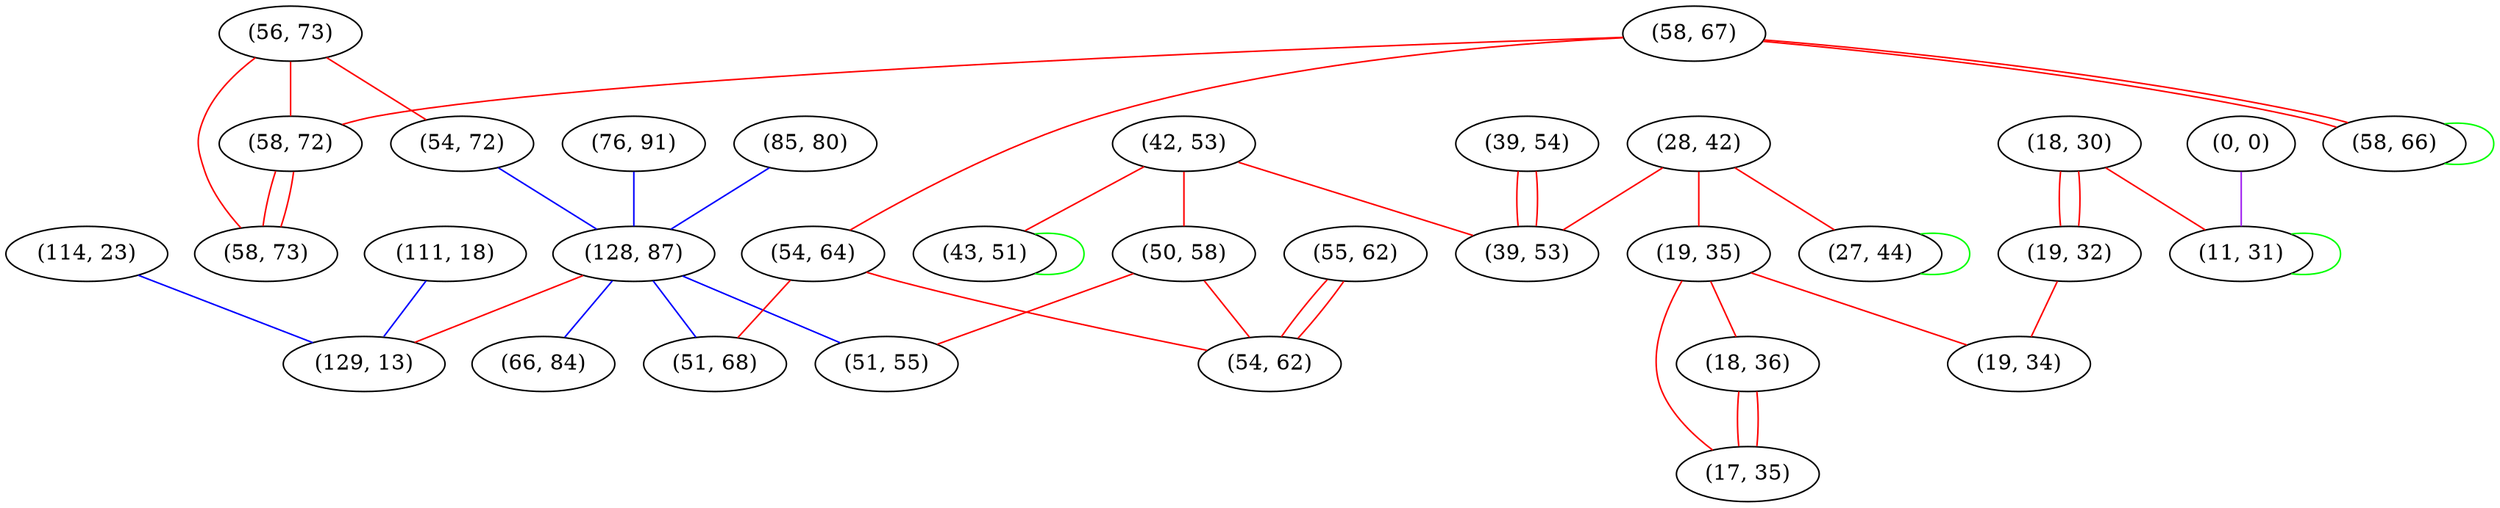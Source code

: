graph "" {
"(56, 73)";
"(114, 23)";
"(111, 18)";
"(76, 91)";
"(58, 67)";
"(58, 72)";
"(42, 53)";
"(54, 72)";
"(85, 80)";
"(39, 54)";
"(18, 30)";
"(43, 51)";
"(128, 87)";
"(55, 62)";
"(28, 42)";
"(58, 73)";
"(19, 32)";
"(0, 0)";
"(54, 64)";
"(39, 53)";
"(129, 13)";
"(27, 44)";
"(66, 84)";
"(50, 58)";
"(19, 35)";
"(51, 68)";
"(18, 36)";
"(58, 66)";
"(19, 34)";
"(17, 35)";
"(11, 31)";
"(51, 55)";
"(54, 62)";
"(56, 73)" -- "(58, 72)"  [color=red, key=0, weight=1];
"(56, 73)" -- "(54, 72)"  [color=red, key=0, weight=1];
"(56, 73)" -- "(58, 73)"  [color=red, key=0, weight=1];
"(114, 23)" -- "(129, 13)"  [color=blue, key=0, weight=3];
"(111, 18)" -- "(129, 13)"  [color=blue, key=0, weight=3];
"(76, 91)" -- "(128, 87)"  [color=blue, key=0, weight=3];
"(58, 67)" -- "(58, 72)"  [color=red, key=0, weight=1];
"(58, 67)" -- "(54, 64)"  [color=red, key=0, weight=1];
"(58, 67)" -- "(58, 66)"  [color=red, key=0, weight=1];
"(58, 67)" -- "(58, 66)"  [color=red, key=1, weight=1];
"(58, 72)" -- "(58, 73)"  [color=red, key=0, weight=1];
"(58, 72)" -- "(58, 73)"  [color=red, key=1, weight=1];
"(42, 53)" -- "(39, 53)"  [color=red, key=0, weight=1];
"(42, 53)" -- "(43, 51)"  [color=red, key=0, weight=1];
"(42, 53)" -- "(50, 58)"  [color=red, key=0, weight=1];
"(54, 72)" -- "(128, 87)"  [color=blue, key=0, weight=3];
"(85, 80)" -- "(128, 87)"  [color=blue, key=0, weight=3];
"(39, 54)" -- "(39, 53)"  [color=red, key=0, weight=1];
"(39, 54)" -- "(39, 53)"  [color=red, key=1, weight=1];
"(18, 30)" -- "(19, 32)"  [color=red, key=0, weight=1];
"(18, 30)" -- "(19, 32)"  [color=red, key=1, weight=1];
"(18, 30)" -- "(11, 31)"  [color=red, key=0, weight=1];
"(43, 51)" -- "(43, 51)"  [color=green, key=0, weight=2];
"(128, 87)" -- "(129, 13)"  [color=red, key=0, weight=1];
"(128, 87)" -- "(51, 68)"  [color=blue, key=0, weight=3];
"(128, 87)" -- "(66, 84)"  [color=blue, key=0, weight=3];
"(128, 87)" -- "(51, 55)"  [color=blue, key=0, weight=3];
"(55, 62)" -- "(54, 62)"  [color=red, key=0, weight=1];
"(55, 62)" -- "(54, 62)"  [color=red, key=1, weight=1];
"(28, 42)" -- "(39, 53)"  [color=red, key=0, weight=1];
"(28, 42)" -- "(27, 44)"  [color=red, key=0, weight=1];
"(28, 42)" -- "(19, 35)"  [color=red, key=0, weight=1];
"(19, 32)" -- "(19, 34)"  [color=red, key=0, weight=1];
"(0, 0)" -- "(11, 31)"  [color=purple, key=0, weight=4];
"(54, 64)" -- "(51, 68)"  [color=red, key=0, weight=1];
"(54, 64)" -- "(54, 62)"  [color=red, key=0, weight=1];
"(27, 44)" -- "(27, 44)"  [color=green, key=0, weight=2];
"(50, 58)" -- "(51, 55)"  [color=red, key=0, weight=1];
"(50, 58)" -- "(54, 62)"  [color=red, key=0, weight=1];
"(19, 35)" -- "(19, 34)"  [color=red, key=0, weight=1];
"(19, 35)" -- "(17, 35)"  [color=red, key=0, weight=1];
"(19, 35)" -- "(18, 36)"  [color=red, key=0, weight=1];
"(18, 36)" -- "(17, 35)"  [color=red, key=0, weight=1];
"(18, 36)" -- "(17, 35)"  [color=red, key=1, weight=1];
"(58, 66)" -- "(58, 66)"  [color=green, key=0, weight=2];
"(11, 31)" -- "(11, 31)"  [color=green, key=0, weight=2];
}
